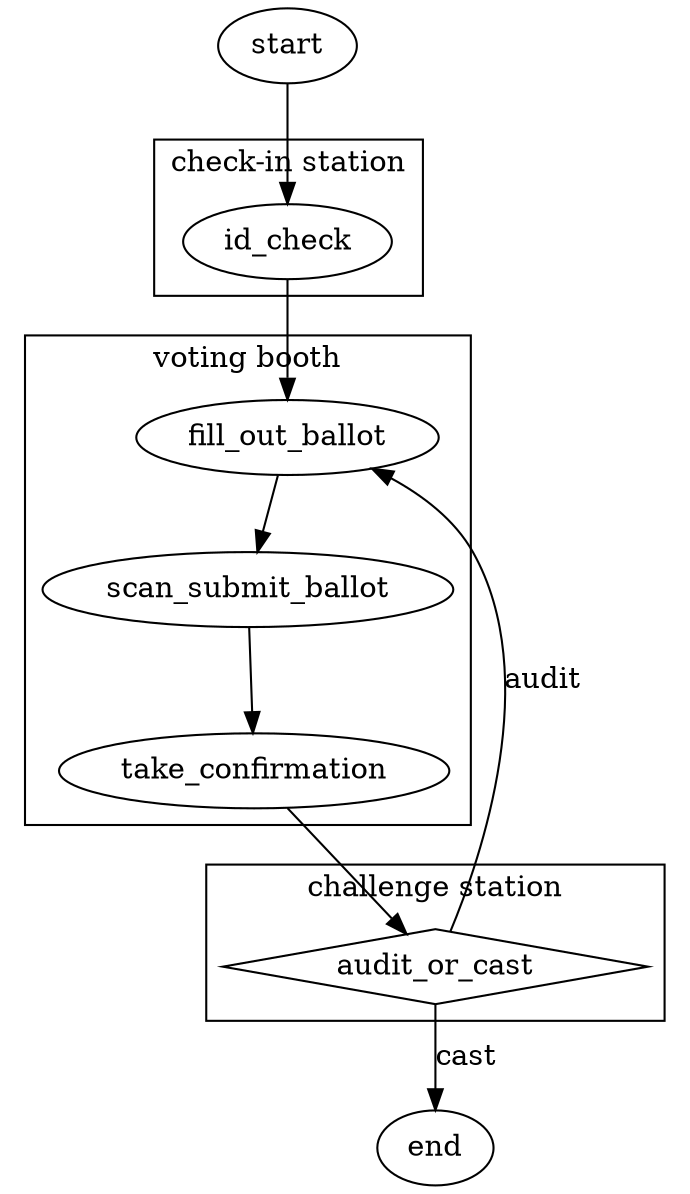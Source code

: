 digraph current_workflow {
  start -> id_check
  subgraph cluster_votingbooth {
    label="voting booth"
    fill_out_ballot -> scan_submit_ballot -> take_confirmation
  }
  subgraph cluster_checkin {
    label="check-in station"
    id_check -> fill_out_ballot
  }
  subgraph cluster_challenge {
    label="challenge station"
    audit_or_cast [shape=diamond]
  }
  // TODO separate post
  // subgraph cluster_verify {
  //   label="verify tally"
  //   verify_vote_included -> verify_tally
  // }
  take_confirmation -> audit_or_cast
  audit_or_cast -> fill_out_ballot [label="audit"]
  // audit_or_cast -> verify_vote_included [label="cast"]
  audit_or_cast -> end [label="cast"]
  // verify_vote_included -> end
  // verify_tally -> end
}
